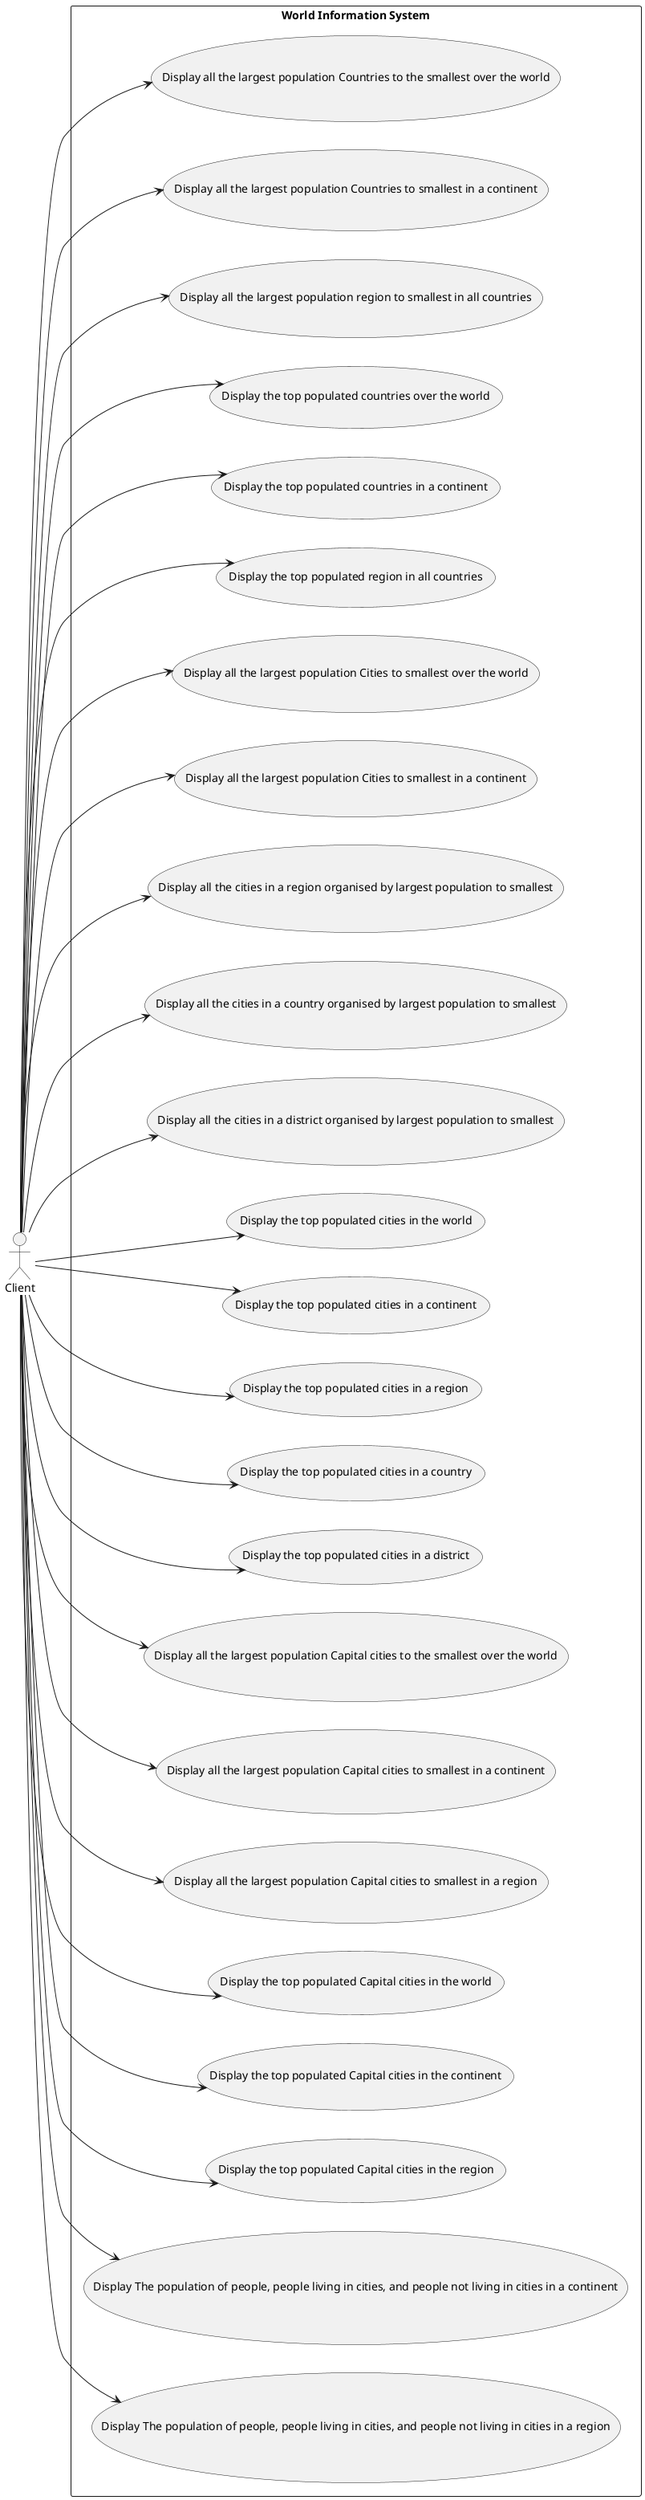 
@startuml

actor C1 as "Client"

left to right direction
skinparam packageStyle rectangle

rectangle "World Information System" {

    C1 --> (Display all the largest population Countries to the smallest over the world)
    C1 --> (Display all the largest population Countries to smallest in a continent)
    C1 --> (Display all the largest population region to smallest in all countries)
    C1 --> (Display the top populated countries over the world)
    C1 --> (Display the top populated countries in a continent)
    C1 --> (Display the top populated region in all countries)
    C1 --> (Display all the largest population Cities to smallest over the world)
    C1 --> (Display all the largest population Cities to smallest in a continent)
    C1 --> (Display all the cities in a region organised by largest population to smallest)
    C1 --> (Display all the cities in a country organised by largest population to smallest)
    C1 --> (Display all the cities in a district organised by largest population to smallest)
    C1 --> (Display the top populated cities in the world)
    C1 --> (Display the top populated cities in a continent)
    C1 --> (Display the top populated cities in a region)
    C1 --> (Display the top populated cities in a country)
    C1 --> (Display the top populated cities in a district)

    C1 --> (Display all the largest population Capital cities to the smallest over the world)
    C1 --> (Display all the largest population Capital cities to smallest in a continent)
    C1 --> (Display all the largest population Capital cities to smallest in a region)
    C1 --> (Display the top populated Capital cities in the world)
    C1 --> (Display the top populated Capital cities in the continent)
    C1 --> (Display the top populated Capital cities in the region)
    C1 --> (Display The population of people, people living in cities, and people not living in cities in a continent)
    C1 --> (Display The population of people, people living in cities, and people not living in cities in a region)

}

@enduml